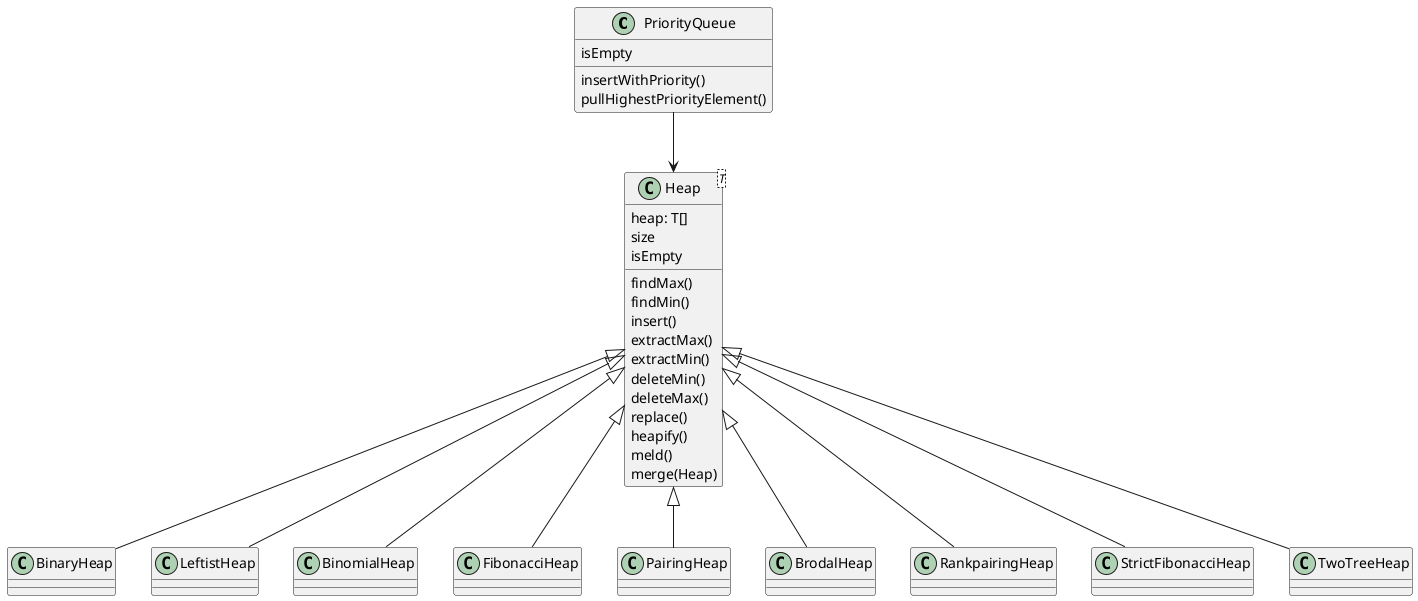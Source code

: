 @startuml
'https://plantuml.com/class-diagram
class PriorityQueue {
 isEmpty
 insertWithPriority()
 pullHighestPriorityElement()
}

PriorityQueue --> Heap
class Heap<T> {
  heap: T[]
  size
  isEmpty
  findMax()
  findMin()
  insert()
  extractMax()
  extractMin()
  deleteMin()
  deleteMax()
  replace()
  heapify()
  meld()
  merge(Heap)
}

class BinaryHeap extends Heap
class LeftistHeap extends Heap
class BinomialHeap extends Heap
class FibonacciHeap extends Heap
class PairingHeap extends Heap
class BrodalHeap extends Heap
class RankpairingHeap extends Heap
class StrictFibonacciHeap extends Heap
class TwoTreeHeap extends Heap

@enduml